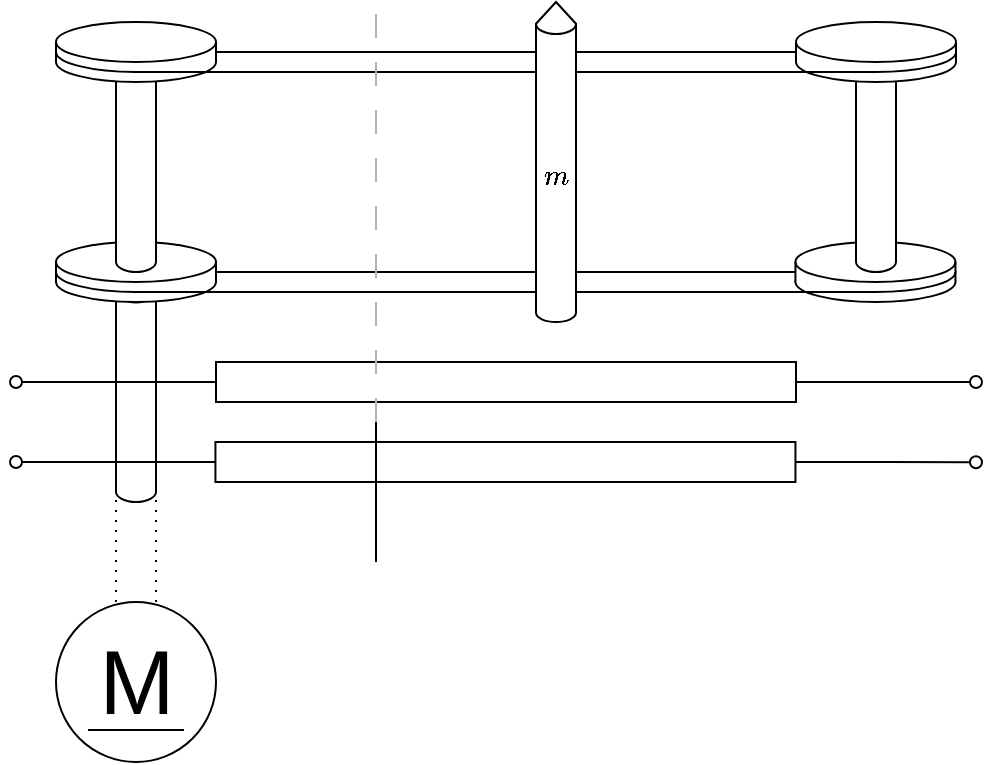 <mxfile version="26.0.9">
  <diagram name="Page-1" id="TtBvd6noPES7reXPL44U">
    <mxGraphModel dx="826" dy="483" grid="1" gridSize="10" guides="1" tooltips="1" connect="1" arrows="1" fold="1" page="1" pageScale="1" pageWidth="850" pageHeight="1100" math="1" shadow="0">
      <root>
        <mxCell id="0" />
        <mxCell id="1" parent="0" />
        <mxCell id="blv20XBhC-VXuozGGqJf-77" value="&lt;span style=&quot;color: rgba(0, 0, 0, 0); font-family: monospace; font-size: 0px; text-align: start; text-wrap: nowrap;&quot;&gt;%3CmxGraphModel%3E%3Croot%3E%3CmxCell%20id%3D%220%22%2F%3E%3CmxCell%20id%3D%221%22%20parent%3D%220%22%2F%3E%3CmxCell%20id%3D%222%22%20value%3D%22%22%20style%3D%22group%22%20vertex%3D%221%22%20connectable%3D%220%22%20parent%3D%221%22%3E%3CmxGeometry%20x%3D%22460%22%20y%3D%22220%22%20width%3D%2220%22%20height%3D%22160%22%20as%3D%22geometry%22%2F%3E%3C%2FmxCell%3E%3CmxCell%20id%3D%223%22%20value%3D%22%22%20style%3D%22shape%3Dcylinder3%3BwhiteSpace%3Dwrap%3Bhtml%3D1%3BboundedLbl%3D1%3BbackgroundOutline%3D1%3Bsize%3D4.615%3Blid%3D0%3B%22%20vertex%3D%221%22%20parent%3D%222%22%3E%3CmxGeometry%20y%3D%2210.667%22%20width%3D%2220%22%20height%3D%22149.333%22%20as%3D%22geometry%22%2F%3E%3C%2FmxCell%3E%3CmxCell%20id%3D%224%22%20value%3D%22%22%20style%3D%22verticalLabelPosition%3Dbottom%3BverticalAlign%3Dtop%3Bhtml%3D1%3Bshape%3Dmxgraph.basic.cone2%3Bdx%3D0.5%3Bdy%3D0.68%3B%22%20vertex%3D%221%22%20parent%3D%222%22%3E%3CmxGeometry%20width%3D%2220%22%20height%3D%2216%22%20as%3D%22geometry%22%2F%3E%3C%2FmxCell%3E%3C%2Froot%3E%3C%2FmxGraphModel%3E&lt;/span&gt;" style="shape=cylinder3;whiteSpace=wrap;html=1;boundedLbl=1;backgroundOutline=1;size=5.105;" vertex="1" parent="1">
          <mxGeometry x="250" y="360" width="20" height="110" as="geometry" />
        </mxCell>
        <mxCell id="blv20XBhC-VXuozGGqJf-63" value="" style="ellipse;whiteSpace=wrap;html=1;" vertex="1" parent="1">
          <mxGeometry x="589.72" y="350" width="80" height="20" as="geometry" />
        </mxCell>
        <mxCell id="blv20XBhC-VXuozGGqJf-64" value="" style="rounded=0;whiteSpace=wrap;html=1;fillColor=default;strokeColor=none;" vertex="1" parent="1">
          <mxGeometry x="589.72" y="350" width="80" height="10" as="geometry" />
        </mxCell>
        <mxCell id="blv20XBhC-VXuozGGqJf-65" value="" style="verticalLabelPosition=bottom;verticalAlign=top;html=1;shape=mxgraph.basic.half_circle;rotation=-90;" vertex="1" parent="1">
          <mxGeometry x="639.72" y="335" width="20" height="40" as="geometry" />
        </mxCell>
        <mxCell id="blv20XBhC-VXuozGGqJf-66" value="" style="endArrow=none;html=1;rounded=0;strokeColor=#FFFFFF;strokeWidth=2;" edge="1" parent="1">
          <mxGeometry width="50" height="50" relative="1" as="geometry">
            <mxPoint x="629.72" y="365" as="sourcePoint" />
            <mxPoint x="629.72" y="345" as="targetPoint" />
          </mxGeometry>
        </mxCell>
        <mxCell id="blv20XBhC-VXuozGGqJf-67" value="" style="rounded=0;whiteSpace=wrap;html=1;fillColor=default;strokeColor=none;" vertex="1" parent="1">
          <mxGeometry x="649.72" y="350" width="20" height="5" as="geometry" />
        </mxCell>
        <mxCell id="blv20XBhC-VXuozGGqJf-68" value="" style="ellipse;whiteSpace=wrap;html=1;" vertex="1" parent="1">
          <mxGeometry x="589.72" y="340" width="80" height="20" as="geometry" />
        </mxCell>
        <mxCell id="blv20XBhC-VXuozGGqJf-69" value="" style="endArrow=none;html=1;rounded=0;exitX=0;exitY=0.5;exitDx=0;exitDy=0;entryX=0;entryY=0;entryDx=0;entryDy=0;" edge="1" parent="1" source="blv20XBhC-VXuozGGqJf-63" target="blv20XBhC-VXuozGGqJf-64">
          <mxGeometry width="50" height="50" relative="1" as="geometry">
            <mxPoint x="679.72" y="430" as="sourcePoint" />
            <mxPoint x="729.72" y="380" as="targetPoint" />
          </mxGeometry>
        </mxCell>
        <mxCell id="blv20XBhC-VXuozGGqJf-70" value="" style="endArrow=none;html=1;rounded=0;exitX=0;exitY=0.5;exitDx=0;exitDy=0;entryX=0;entryY=0;entryDx=0;entryDy=0;" edge="1" parent="1">
          <mxGeometry width="50" height="50" relative="1" as="geometry">
            <mxPoint x="669.72" y="360" as="sourcePoint" />
            <mxPoint x="669.72" y="350" as="targetPoint" />
          </mxGeometry>
        </mxCell>
        <mxCell id="blv20XBhC-VXuozGGqJf-41" value="" style="endArrow=none;html=1;rounded=0;" edge="1" parent="1">
          <mxGeometry width="50" height="50" relative="1" as="geometry">
            <mxPoint x="380" y="245" as="sourcePoint" />
            <mxPoint x="590" y="245" as="targetPoint" />
          </mxGeometry>
        </mxCell>
        <mxCell id="blv20XBhC-VXuozGGqJf-43" value="" style="endArrow=none;html=1;rounded=0;" edge="1" parent="1">
          <mxGeometry width="50" height="50" relative="1" as="geometry">
            <mxPoint x="380" y="355" as="sourcePoint" />
            <mxPoint x="590" y="355" as="targetPoint" />
          </mxGeometry>
        </mxCell>
        <mxCell id="blv20XBhC-VXuozGGqJf-44" value="" style="endArrow=none;html=1;rounded=0;" edge="1" parent="1">
          <mxGeometry width="50" height="50" relative="1" as="geometry">
            <mxPoint x="340" y="365" as="sourcePoint" />
            <mxPoint x="631" y="365" as="targetPoint" />
          </mxGeometry>
        </mxCell>
        <mxCell id="blv20XBhC-VXuozGGqJf-53" value="" style="shape=cylinder3;whiteSpace=wrap;html=1;boundedLbl=1;backgroundOutline=1;size=5.105;" vertex="1" parent="1">
          <mxGeometry x="620" y="245" width="20" height="110" as="geometry" />
        </mxCell>
        <mxCell id="blv20XBhC-VXuozGGqJf-54" value="" style="ellipse;whiteSpace=wrap;html=1;" vertex="1" parent="1">
          <mxGeometry x="590" y="240" width="80" height="20" as="geometry" />
        </mxCell>
        <mxCell id="blv20XBhC-VXuozGGqJf-55" value="" style="rounded=0;whiteSpace=wrap;html=1;fillColor=default;strokeColor=none;" vertex="1" parent="1">
          <mxGeometry x="590" y="240" width="80" height="10" as="geometry" />
        </mxCell>
        <mxCell id="blv20XBhC-VXuozGGqJf-57" value="" style="verticalLabelPosition=bottom;verticalAlign=top;html=1;shape=mxgraph.basic.half_circle;rotation=-90;" vertex="1" parent="1">
          <mxGeometry x="640" y="225" width="20" height="40" as="geometry" />
        </mxCell>
        <mxCell id="blv20XBhC-VXuozGGqJf-58" value="" style="endArrow=none;html=1;rounded=0;strokeColor=#FFFFFF;strokeWidth=2;" edge="1" parent="1">
          <mxGeometry width="50" height="50" relative="1" as="geometry">
            <mxPoint x="630" y="255" as="sourcePoint" />
            <mxPoint x="630" y="235" as="targetPoint" />
          </mxGeometry>
        </mxCell>
        <mxCell id="blv20XBhC-VXuozGGqJf-62" value="" style="rounded=0;whiteSpace=wrap;html=1;fillColor=default;strokeColor=none;" vertex="1" parent="1">
          <mxGeometry x="650" y="240" width="20" height="5" as="geometry" />
        </mxCell>
        <mxCell id="blv20XBhC-VXuozGGqJf-60" value="" style="ellipse;whiteSpace=wrap;html=1;" vertex="1" parent="1">
          <mxGeometry x="590" y="230" width="80" height="20" as="geometry" />
        </mxCell>
        <mxCell id="blv20XBhC-VXuozGGqJf-61" value="" style="endArrow=none;html=1;rounded=0;exitX=0;exitY=0.5;exitDx=0;exitDy=0;entryX=0;entryY=0;entryDx=0;entryDy=0;" edge="1" parent="1" source="blv20XBhC-VXuozGGqJf-54" target="blv20XBhC-VXuozGGqJf-55">
          <mxGeometry width="50" height="50" relative="1" as="geometry">
            <mxPoint x="680" y="320" as="sourcePoint" />
            <mxPoint x="730" y="270" as="targetPoint" />
          </mxGeometry>
        </mxCell>
        <mxCell id="blv20XBhC-VXuozGGqJf-56" value="" style="endArrow=none;html=1;rounded=0;exitX=0;exitY=0.5;exitDx=0;exitDy=0;entryX=0;entryY=0;entryDx=0;entryDy=0;" edge="1" parent="1">
          <mxGeometry width="50" height="50" relative="1" as="geometry">
            <mxPoint x="670" y="250" as="sourcePoint" />
            <mxPoint x="670" y="240" as="targetPoint" />
          </mxGeometry>
        </mxCell>
        <mxCell id="blv20XBhC-VXuozGGqJf-42" value="" style="endArrow=none;html=1;rounded=0;" edge="1" parent="1">
          <mxGeometry width="50" height="50" relative="1" as="geometry">
            <mxPoint x="340" y="255" as="sourcePoint" />
            <mxPoint x="631" y="255" as="targetPoint" />
          </mxGeometry>
        </mxCell>
        <mxCell id="blv20XBhC-VXuozGGqJf-39" value="" style="group" vertex="1" connectable="0" parent="1">
          <mxGeometry x="460" y="220" width="20" height="160" as="geometry" />
        </mxCell>
        <mxCell id="blv20XBhC-VXuozGGqJf-37" value="\(m\)" style="shape=cylinder3;whiteSpace=wrap;html=1;boundedLbl=1;backgroundOutline=1;size=4.615;lid=0;" vertex="1" parent="blv20XBhC-VXuozGGqJf-39">
          <mxGeometry y="10.667" width="20" height="149.333" as="geometry" />
        </mxCell>
        <mxCell id="blv20XBhC-VXuozGGqJf-38" value="" style="verticalLabelPosition=bottom;verticalAlign=top;html=1;shape=mxgraph.basic.cone2;dx=0.5;dy=0.68;" vertex="1" parent="blv20XBhC-VXuozGGqJf-39">
          <mxGeometry width="20" height="16" as="geometry" />
        </mxCell>
        <mxCell id="blv20XBhC-VXuozGGqJf-30" value="" style="endArrow=none;html=1;rounded=0;" edge="1" parent="1">
          <mxGeometry width="50" height="50" relative="1" as="geometry">
            <mxPoint x="300" y="355" as="sourcePoint" />
            <mxPoint x="380" y="355" as="targetPoint" />
          </mxGeometry>
        </mxCell>
        <mxCell id="blv20XBhC-VXuozGGqJf-17" value="" style="endArrow=none;html=1;rounded=0;" edge="1" parent="1">
          <mxGeometry width="50" height="50" relative="1" as="geometry">
            <mxPoint x="300" y="245" as="sourcePoint" />
            <mxPoint x="380" y="245" as="targetPoint" />
          </mxGeometry>
        </mxCell>
        <mxCell id="blv20XBhC-VXuozGGqJf-76" value="" style="group" vertex="1" connectable="0" parent="1">
          <mxGeometry x="220" y="230" width="80" height="140" as="geometry" />
        </mxCell>
        <mxCell id="blv20XBhC-VXuozGGqJf-27" value="" style="ellipse;whiteSpace=wrap;html=1;" vertex="1" parent="blv20XBhC-VXuozGGqJf-76">
          <mxGeometry y="120" width="80" height="20" as="geometry" />
        </mxCell>
        <mxCell id="blv20XBhC-VXuozGGqJf-28" value="" style="rounded=0;whiteSpace=wrap;html=1;fillColor=default;strokeColor=none;" vertex="1" parent="blv20XBhC-VXuozGGqJf-76">
          <mxGeometry y="120" width="80" height="10" as="geometry" />
        </mxCell>
        <mxCell id="blv20XBhC-VXuozGGqJf-29" value="" style="endArrow=none;html=1;rounded=0;exitX=0;exitY=0.5;exitDx=0;exitDy=0;entryX=0;entryY=0;entryDx=0;entryDy=0;" edge="1" parent="blv20XBhC-VXuozGGqJf-76">
          <mxGeometry width="50" height="50" relative="1" as="geometry">
            <mxPoint x="80" y="130" as="sourcePoint" />
            <mxPoint x="80" y="120" as="targetPoint" />
          </mxGeometry>
        </mxCell>
        <mxCell id="blv20XBhC-VXuozGGqJf-31" value="" style="verticalLabelPosition=bottom;verticalAlign=top;html=1;shape=mxgraph.basic.half_circle;rotation=90;" vertex="1" parent="blv20XBhC-VXuozGGqJf-76">
          <mxGeometry x="10" y="105" width="20" height="40" as="geometry" />
        </mxCell>
        <mxCell id="blv20XBhC-VXuozGGqJf-32" value="" style="endArrow=none;html=1;rounded=0;strokeColor=#FFFFFF;strokeWidth=2;" edge="1" parent="blv20XBhC-VXuozGGqJf-76">
          <mxGeometry width="50" height="50" relative="1" as="geometry">
            <mxPoint x="40" y="135" as="sourcePoint" />
            <mxPoint x="40" y="115" as="targetPoint" />
          </mxGeometry>
        </mxCell>
        <mxCell id="blv20XBhC-VXuozGGqJf-34" value="" style="rounded=0;whiteSpace=wrap;html=1;fillColor=default;strokeColor=none;" vertex="1" parent="blv20XBhC-VXuozGGqJf-76">
          <mxGeometry y="120" width="20" height="5" as="geometry" />
        </mxCell>
        <mxCell id="blv20XBhC-VXuozGGqJf-35" value="" style="ellipse;whiteSpace=wrap;html=1;" vertex="1" parent="blv20XBhC-VXuozGGqJf-76">
          <mxGeometry y="110" width="80" height="20" as="geometry" />
        </mxCell>
        <mxCell id="blv20XBhC-VXuozGGqJf-36" value="" style="endArrow=none;html=1;rounded=0;exitX=0;exitY=0.5;exitDx=0;exitDy=0;entryX=0;entryY=0;entryDx=0;entryDy=0;" edge="1" parent="blv20XBhC-VXuozGGqJf-76" source="blv20XBhC-VXuozGGqJf-27" target="blv20XBhC-VXuozGGqJf-28">
          <mxGeometry width="50" height="50" relative="1" as="geometry">
            <mxPoint x="90" y="200" as="sourcePoint" />
            <mxPoint x="140" y="150" as="targetPoint" />
          </mxGeometry>
        </mxCell>
        <mxCell id="blv20XBhC-VXuozGGqJf-1" value="&lt;span style=&quot;color: rgba(0, 0, 0, 0); font-family: monospace; font-size: 0px; text-align: start; text-wrap: nowrap;&quot;&gt;%3CmxGraphModel%3E%3Croot%3E%3CmxCell%20id%3D%220%22%2F%3E%3CmxCell%20id%3D%221%22%20parent%3D%220%22%2F%3E%3CmxCell%20id%3D%222%22%20value%3D%22%22%20style%3D%22group%22%20vertex%3D%221%22%20connectable%3D%220%22%20parent%3D%221%22%3E%3CmxGeometry%20x%3D%22460%22%20y%3D%22220%22%20width%3D%2220%22%20height%3D%22160%22%20as%3D%22geometry%22%2F%3E%3C%2FmxCell%3E%3CmxCell%20id%3D%223%22%20value%3D%22%22%20style%3D%22shape%3Dcylinder3%3BwhiteSpace%3Dwrap%3Bhtml%3D1%3BboundedLbl%3D1%3BbackgroundOutline%3D1%3Bsize%3D4.615%3Blid%3D0%3B%22%20vertex%3D%221%22%20parent%3D%222%22%3E%3CmxGeometry%20y%3D%2210.667%22%20width%3D%2220%22%20height%3D%22149.333%22%20as%3D%22geometry%22%2F%3E%3C%2FmxCell%3E%3CmxCell%20id%3D%224%22%20value%3D%22%22%20style%3D%22verticalLabelPosition%3Dbottom%3BverticalAlign%3Dtop%3Bhtml%3D1%3Bshape%3Dmxgraph.basic.cone2%3Bdx%3D0.5%3Bdy%3D0.68%3B%22%20vertex%3D%221%22%20parent%3D%222%22%3E%3CmxGeometry%20width%3D%2220%22%20height%3D%2216%22%20as%3D%22geometry%22%2F%3E%3C%2FmxCell%3E%3C%2Froot%3E%3C%2FmxGraphModel%3E&lt;/span&gt;" style="shape=cylinder3;whiteSpace=wrap;html=1;boundedLbl=1;backgroundOutline=1;size=5.105;" vertex="1" parent="blv20XBhC-VXuozGGqJf-76">
          <mxGeometry x="30" y="15" width="20" height="110" as="geometry" />
        </mxCell>
        <mxCell id="blv20XBhC-VXuozGGqJf-3" value="" style="ellipse;whiteSpace=wrap;html=1;" vertex="1" parent="blv20XBhC-VXuozGGqJf-76">
          <mxGeometry y="10" width="80" height="20" as="geometry" />
        </mxCell>
        <mxCell id="blv20XBhC-VXuozGGqJf-7" value="" style="rounded=0;whiteSpace=wrap;html=1;fillColor=default;strokeColor=none;" vertex="1" parent="blv20XBhC-VXuozGGqJf-76">
          <mxGeometry y="10" width="80" height="10" as="geometry" />
        </mxCell>
        <mxCell id="blv20XBhC-VXuozGGqJf-10" value="" style="endArrow=none;html=1;rounded=0;exitX=0;exitY=0.5;exitDx=0;exitDy=0;entryX=0;entryY=0;entryDx=0;entryDy=0;" edge="1" parent="blv20XBhC-VXuozGGqJf-76">
          <mxGeometry width="50" height="50" relative="1" as="geometry">
            <mxPoint x="80" y="20" as="sourcePoint" />
            <mxPoint x="80" y="10" as="targetPoint" />
          </mxGeometry>
        </mxCell>
        <mxCell id="blv20XBhC-VXuozGGqJf-23" value="" style="verticalLabelPosition=bottom;verticalAlign=top;html=1;shape=mxgraph.basic.half_circle;rotation=90;" vertex="1" parent="blv20XBhC-VXuozGGqJf-76">
          <mxGeometry x="10" y="-5" width="20" height="40" as="geometry" />
        </mxCell>
        <mxCell id="blv20XBhC-VXuozGGqJf-25" value="" style="endArrow=none;html=1;rounded=0;strokeColor=#FFFFFF;strokeWidth=2;" edge="1" parent="blv20XBhC-VXuozGGqJf-76">
          <mxGeometry width="50" height="50" relative="1" as="geometry">
            <mxPoint x="40" y="25" as="sourcePoint" />
            <mxPoint x="40" y="5" as="targetPoint" />
          </mxGeometry>
        </mxCell>
        <mxCell id="blv20XBhC-VXuozGGqJf-26" value="" style="rounded=0;whiteSpace=wrap;html=1;fillColor=default;strokeColor=none;" vertex="1" parent="blv20XBhC-VXuozGGqJf-76">
          <mxGeometry y="10" width="20" height="5" as="geometry" />
        </mxCell>
        <mxCell id="blv20XBhC-VXuozGGqJf-4" value="" style="ellipse;whiteSpace=wrap;html=1;" vertex="1" parent="blv20XBhC-VXuozGGqJf-76">
          <mxGeometry width="80" height="20" as="geometry" />
        </mxCell>
        <mxCell id="blv20XBhC-VXuozGGqJf-9" value="" style="endArrow=none;html=1;rounded=0;exitX=0;exitY=0.5;exitDx=0;exitDy=0;entryX=0;entryY=0;entryDx=0;entryDy=0;" edge="1" parent="blv20XBhC-VXuozGGqJf-76" source="blv20XBhC-VXuozGGqJf-3" target="blv20XBhC-VXuozGGqJf-7">
          <mxGeometry width="50" height="50" relative="1" as="geometry">
            <mxPoint x="90" y="90" as="sourcePoint" />
            <mxPoint x="140" y="40" as="targetPoint" />
          </mxGeometry>
        </mxCell>
        <mxCell id="blv20XBhC-VXuozGGqJf-33" value="" style="endArrow=none;html=1;rounded=0;" edge="1" parent="1">
          <mxGeometry width="50" height="50" relative="1" as="geometry">
            <mxPoint x="258" y="365" as="sourcePoint" />
            <mxPoint x="340" y="365" as="targetPoint" />
          </mxGeometry>
        </mxCell>
        <mxCell id="blv20XBhC-VXuozGGqJf-18" value="" style="endArrow=none;html=1;rounded=0;" edge="1" parent="1">
          <mxGeometry width="50" height="50" relative="1" as="geometry">
            <mxPoint x="258" y="255" as="sourcePoint" />
            <mxPoint x="340" y="255" as="targetPoint" />
          </mxGeometry>
        </mxCell>
        <mxCell id="blv20XBhC-VXuozGGqJf-80" style="edgeStyle=orthogonalEdgeStyle;rounded=0;orthogonalLoop=1;jettySize=auto;html=1;endArrow=oval;endFill=0;" edge="1" parent="1" source="blv20XBhC-VXuozGGqJf-78">
          <mxGeometry relative="1" as="geometry">
            <mxPoint x="200" y="410" as="targetPoint" />
          </mxGeometry>
        </mxCell>
        <mxCell id="blv20XBhC-VXuozGGqJf-82" style="edgeStyle=orthogonalEdgeStyle;rounded=0;orthogonalLoop=1;jettySize=auto;html=1;endArrow=oval;endFill=0;" edge="1" parent="1" source="blv20XBhC-VXuozGGqJf-78">
          <mxGeometry relative="1" as="geometry">
            <mxPoint x="680" y="410" as="targetPoint" />
          </mxGeometry>
        </mxCell>
        <mxCell id="blv20XBhC-VXuozGGqJf-78" value="" style="rounded=0;whiteSpace=wrap;html=1;" vertex="1" parent="1">
          <mxGeometry x="300" y="400" width="290" height="20" as="geometry" />
        </mxCell>
        <mxCell id="blv20XBhC-VXuozGGqJf-81" style="edgeStyle=orthogonalEdgeStyle;rounded=0;orthogonalLoop=1;jettySize=auto;html=1;endArrow=oval;endFill=0;" edge="1" parent="1" source="blv20XBhC-VXuozGGqJf-79">
          <mxGeometry relative="1" as="geometry">
            <mxPoint x="200" y="450" as="targetPoint" />
          </mxGeometry>
        </mxCell>
        <mxCell id="blv20XBhC-VXuozGGqJf-83" style="edgeStyle=orthogonalEdgeStyle;rounded=0;orthogonalLoop=1;jettySize=auto;html=1;exitX=1;exitY=0.5;exitDx=0;exitDy=0;endArrow=oval;endFill=0;" edge="1" parent="1" source="blv20XBhC-VXuozGGqJf-79">
          <mxGeometry relative="1" as="geometry">
            <mxPoint x="680" y="450.143" as="targetPoint" />
          </mxGeometry>
        </mxCell>
        <mxCell id="blv20XBhC-VXuozGGqJf-79" value="" style="rounded=0;whiteSpace=wrap;html=1;" vertex="1" parent="1">
          <mxGeometry x="299.72" y="440" width="290" height="20" as="geometry" />
        </mxCell>
        <mxCell id="blv20XBhC-VXuozGGqJf-84" value="" style="endArrow=none;html=1;rounded=0;" edge="1" parent="1">
          <mxGeometry width="50" height="50" relative="1" as="geometry">
            <mxPoint x="380" y="500" as="sourcePoint" />
            <mxPoint x="380" y="430" as="targetPoint" />
          </mxGeometry>
        </mxCell>
        <mxCell id="blv20XBhC-VXuozGGqJf-85" value="" style="endArrow=none;dashed=1;html=1;dashPattern=12 12;strokeWidth=1;rounded=0;strokeColor=#B3B3B3;" edge="1" parent="1">
          <mxGeometry width="50" height="50" relative="1" as="geometry">
            <mxPoint x="380" y="430" as="sourcePoint" />
            <mxPoint x="380" y="220" as="targetPoint" />
          </mxGeometry>
        </mxCell>
        <mxCell id="blv20XBhC-VXuozGGqJf-88" value="" style="endArrow=none;html=1;rounded=0;dashed=1;dashPattern=1 4;" edge="1" parent="1">
          <mxGeometry width="50" height="50" relative="1" as="geometry">
            <mxPoint x="250" y="530" as="sourcePoint" />
            <mxPoint x="250" y="460" as="targetPoint" />
          </mxGeometry>
        </mxCell>
        <mxCell id="blv20XBhC-VXuozGGqJf-89" value="" style="endArrow=none;html=1;rounded=0;dashed=1;dashPattern=1 4;" edge="1" parent="1">
          <mxGeometry width="50" height="50" relative="1" as="geometry">
            <mxPoint x="270" y="530" as="sourcePoint" />
            <mxPoint x="270" y="460" as="targetPoint" />
          </mxGeometry>
        </mxCell>
        <mxCell id="blv20XBhC-VXuozGGqJf-87" value="M" style="dashed=0;outlineConnect=0;align=center;html=1;shape=mxgraph.pid.engines.electric_motor_(dc);fontSize=45;" vertex="1" parent="1">
          <mxGeometry x="220" y="520" width="80" height="80" as="geometry" />
        </mxCell>
      </root>
    </mxGraphModel>
  </diagram>
</mxfile>
